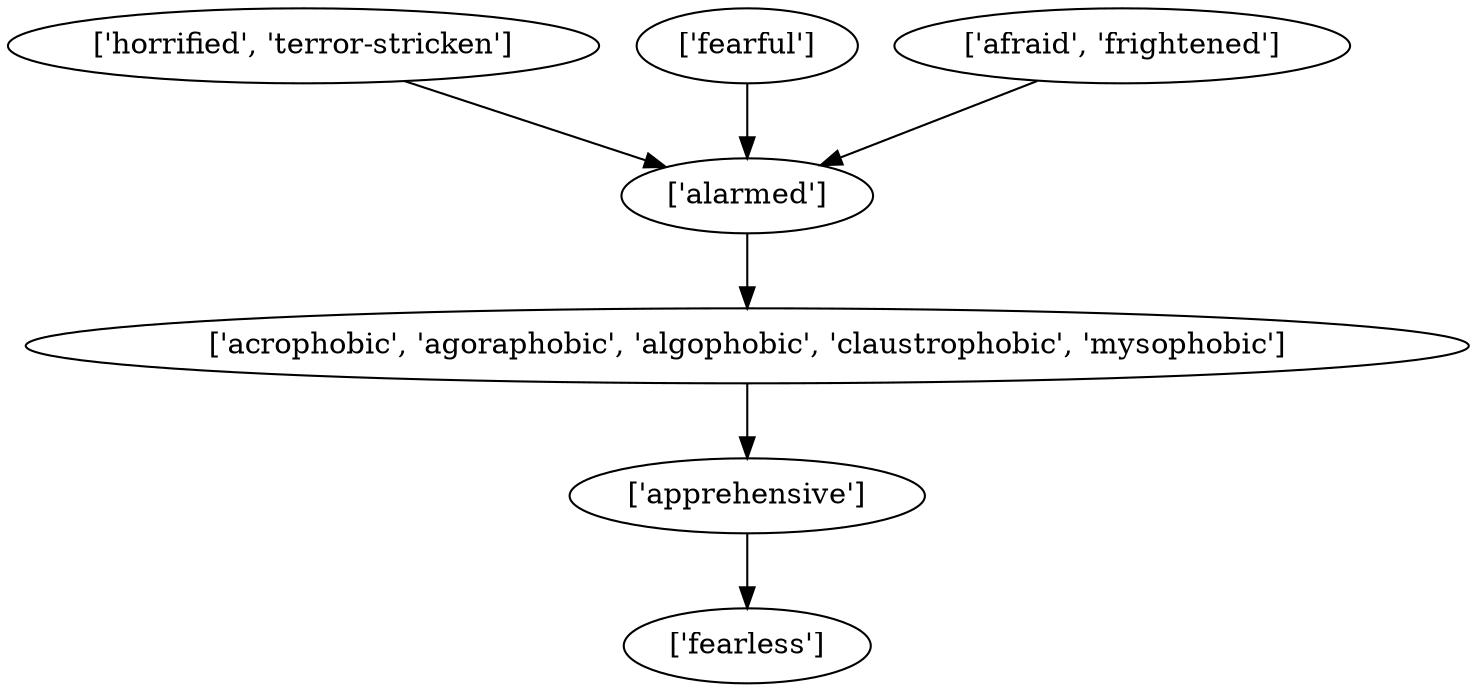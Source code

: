 strict digraph  {
	"['horrified', 'terror-stricken']" -> "['alarmed']";
	"['alarmed']" -> "['acrophobic', 'agoraphobic', 'algophobic', 'claustrophobic', 'mysophobic']";
	"['acrophobic', 'agoraphobic', 'algophobic', 'claustrophobic', 'mysophobic']" -> "['apprehensive']";
	"['fearful']" -> "['alarmed']";
	"['apprehensive']" -> "['fearless']";
	"['afraid', 'frightened']" -> "['alarmed']";
}
